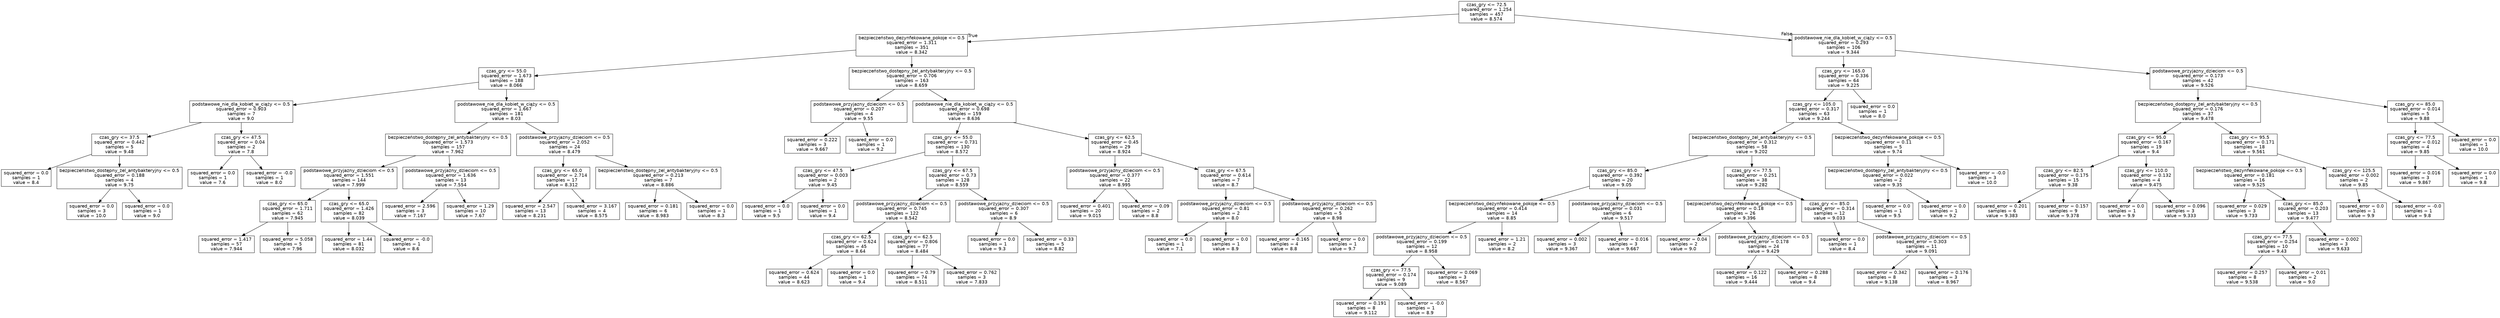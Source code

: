 digraph Tree {
node [shape=box, fontname="helvetica"] ;
edge [fontname="helvetica"] ;
0 [label="czas_gry <= 72.5\nsquared_error = 1.254\nsamples = 457\nvalue = 8.574"] ;
1 [label="bezpieczeństwo_dezynfekowane_pokoje <= 0.5\nsquared_error = 1.311\nsamples = 351\nvalue = 8.342"] ;
0 -> 1 [labeldistance=2.5, labelangle=45, headlabel="True"] ;
2 [label="czas_gry <= 55.0\nsquared_error = 1.673\nsamples = 188\nvalue = 8.066"] ;
1 -> 2 ;
3 [label="podstawowe_nie_dla_kobiet_w_ciąży <= 0.5\nsquared_error = 0.903\nsamples = 7\nvalue = 9.0"] ;
2 -> 3 ;
4 [label="czas_gry <= 37.5\nsquared_error = 0.442\nsamples = 5\nvalue = 9.48"] ;
3 -> 4 ;
5 [label="squared_error = 0.0\nsamples = 1\nvalue = 8.4"] ;
4 -> 5 ;
6 [label="bezpieczeństwo_dostępny_żel_antybakteryjny <= 0.5\nsquared_error = 0.188\nsamples = 4\nvalue = 9.75"] ;
4 -> 6 ;
7 [label="squared_error = 0.0\nsamples = 3\nvalue = 10.0"] ;
6 -> 7 ;
8 [label="squared_error = 0.0\nsamples = 1\nvalue = 9.0"] ;
6 -> 8 ;
9 [label="czas_gry <= 47.5\nsquared_error = 0.04\nsamples = 2\nvalue = 7.8"] ;
3 -> 9 ;
10 [label="squared_error = 0.0\nsamples = 1\nvalue = 7.6"] ;
9 -> 10 ;
11 [label="squared_error = -0.0\nsamples = 1\nvalue = 8.0"] ;
9 -> 11 ;
12 [label="podstawowe_nie_dla_kobiet_w_ciąży <= 0.5\nsquared_error = 1.667\nsamples = 181\nvalue = 8.03"] ;
2 -> 12 ;
13 [label="bezpieczeństwo_dostępny_żel_antybakteryjny <= 0.5\nsquared_error = 1.573\nsamples = 157\nvalue = 7.962"] ;
12 -> 13 ;
14 [label="podstawowe_przyjazny_dzieciom <= 0.5\nsquared_error = 1.551\nsamples = 144\nvalue = 7.999"] ;
13 -> 14 ;
15 [label="czas_gry <= 65.0\nsquared_error = 1.711\nsamples = 62\nvalue = 7.945"] ;
14 -> 15 ;
16 [label="squared_error = 1.417\nsamples = 57\nvalue = 7.944"] ;
15 -> 16 ;
17 [label="squared_error = 5.058\nsamples = 5\nvalue = 7.96"] ;
15 -> 17 ;
18 [label="czas_gry <= 65.0\nsquared_error = 1.426\nsamples = 82\nvalue = 8.039"] ;
14 -> 18 ;
19 [label="squared_error = 1.44\nsamples = 81\nvalue = 8.032"] ;
18 -> 19 ;
20 [label="squared_error = -0.0\nsamples = 1\nvalue = 8.6"] ;
18 -> 20 ;
21 [label="podstawowe_przyjazny_dzieciom <= 0.5\nsquared_error = 1.636\nsamples = 13\nvalue = 7.554"] ;
13 -> 21 ;
22 [label="squared_error = 2.596\nsamples = 3\nvalue = 7.167"] ;
21 -> 22 ;
23 [label="squared_error = 1.29\nsamples = 10\nvalue = 7.67"] ;
21 -> 23 ;
24 [label="podstawowe_przyjazny_dzieciom <= 0.5\nsquared_error = 2.052\nsamples = 24\nvalue = 8.479"] ;
12 -> 24 ;
25 [label="czas_gry <= 65.0\nsquared_error = 2.714\nsamples = 17\nvalue = 8.312"] ;
24 -> 25 ;
26 [label="squared_error = 2.547\nsamples = 13\nvalue = 8.231"] ;
25 -> 26 ;
27 [label="squared_error = 3.167\nsamples = 4\nvalue = 8.575"] ;
25 -> 27 ;
28 [label="bezpieczeństwo_dostępny_żel_antybakteryjny <= 0.5\nsquared_error = 0.213\nsamples = 7\nvalue = 8.886"] ;
24 -> 28 ;
29 [label="squared_error = 0.181\nsamples = 6\nvalue = 8.983"] ;
28 -> 29 ;
30 [label="squared_error = 0.0\nsamples = 1\nvalue = 8.3"] ;
28 -> 30 ;
31 [label="bezpieczeństwo_dostępny_żel_antybakteryjny <= 0.5\nsquared_error = 0.706\nsamples = 163\nvalue = 8.659"] ;
1 -> 31 ;
32 [label="podstawowe_przyjazny_dzieciom <= 0.5\nsquared_error = 0.207\nsamples = 4\nvalue = 9.55"] ;
31 -> 32 ;
33 [label="squared_error = 0.222\nsamples = 3\nvalue = 9.667"] ;
32 -> 33 ;
34 [label="squared_error = 0.0\nsamples = 1\nvalue = 9.2"] ;
32 -> 34 ;
35 [label="podstawowe_nie_dla_kobiet_w_ciąży <= 0.5\nsquared_error = 0.698\nsamples = 159\nvalue = 8.636"] ;
31 -> 35 ;
36 [label="czas_gry <= 55.0\nsquared_error = 0.731\nsamples = 130\nvalue = 8.572"] ;
35 -> 36 ;
37 [label="czas_gry <= 47.5\nsquared_error = 0.003\nsamples = 2\nvalue = 9.45"] ;
36 -> 37 ;
38 [label="squared_error = 0.0\nsamples = 1\nvalue = 9.5"] ;
37 -> 38 ;
39 [label="squared_error = 0.0\nsamples = 1\nvalue = 9.4"] ;
37 -> 39 ;
40 [label="czas_gry <= 67.5\nsquared_error = 0.73\nsamples = 128\nvalue = 8.559"] ;
36 -> 40 ;
41 [label="podstawowe_przyjazny_dzieciom <= 0.5\nsquared_error = 0.745\nsamples = 122\nvalue = 8.542"] ;
40 -> 41 ;
42 [label="czas_gry <= 62.5\nsquared_error = 0.624\nsamples = 45\nvalue = 8.64"] ;
41 -> 42 ;
43 [label="squared_error = 0.624\nsamples = 44\nvalue = 8.623"] ;
42 -> 43 ;
44 [label="squared_error = 0.0\nsamples = 1\nvalue = 9.4"] ;
42 -> 44 ;
45 [label="czas_gry <= 62.5\nsquared_error = 0.806\nsamples = 77\nvalue = 8.484"] ;
41 -> 45 ;
46 [label="squared_error = 0.79\nsamples = 74\nvalue = 8.511"] ;
45 -> 46 ;
47 [label="squared_error = 0.762\nsamples = 3\nvalue = 7.833"] ;
45 -> 47 ;
48 [label="podstawowe_przyjazny_dzieciom <= 0.5\nsquared_error = 0.307\nsamples = 6\nvalue = 8.9"] ;
40 -> 48 ;
49 [label="squared_error = 0.0\nsamples = 1\nvalue = 9.3"] ;
48 -> 49 ;
50 [label="squared_error = 0.33\nsamples = 5\nvalue = 8.82"] ;
48 -> 50 ;
51 [label="czas_gry <= 62.5\nsquared_error = 0.45\nsamples = 29\nvalue = 8.924"] ;
35 -> 51 ;
52 [label="podstawowe_przyjazny_dzieciom <= 0.5\nsquared_error = 0.377\nsamples = 22\nvalue = 8.995"] ;
51 -> 52 ;
53 [label="squared_error = 0.401\nsamples = 20\nvalue = 9.015"] ;
52 -> 53 ;
54 [label="squared_error = 0.09\nsamples = 2\nvalue = 8.8"] ;
52 -> 54 ;
55 [label="czas_gry <= 67.5\nsquared_error = 0.614\nsamples = 7\nvalue = 8.7"] ;
51 -> 55 ;
56 [label="podstawowe_przyjazny_dzieciom <= 0.5\nsquared_error = 0.81\nsamples = 2\nvalue = 8.0"] ;
55 -> 56 ;
57 [label="squared_error = 0.0\nsamples = 1\nvalue = 7.1"] ;
56 -> 57 ;
58 [label="squared_error = 0.0\nsamples = 1\nvalue = 8.9"] ;
56 -> 58 ;
59 [label="podstawowe_przyjazny_dzieciom <= 0.5\nsquared_error = 0.262\nsamples = 5\nvalue = 8.98"] ;
55 -> 59 ;
60 [label="squared_error = 0.165\nsamples = 4\nvalue = 8.8"] ;
59 -> 60 ;
61 [label="squared_error = 0.0\nsamples = 1\nvalue = 9.7"] ;
59 -> 61 ;
62 [label="podstawowe_nie_dla_kobiet_w_ciąży <= 0.5\nsquared_error = 0.293\nsamples = 106\nvalue = 9.344"] ;
0 -> 62 [labeldistance=2.5, labelangle=-45, headlabel="False"] ;
63 [label="czas_gry <= 165.0\nsquared_error = 0.336\nsamples = 64\nvalue = 9.225"] ;
62 -> 63 ;
64 [label="czas_gry <= 105.0\nsquared_error = 0.317\nsamples = 63\nvalue = 9.244"] ;
63 -> 64 ;
65 [label="bezpieczeństwo_dostępny_żel_antybakteryjny <= 0.5\nsquared_error = 0.312\nsamples = 58\nvalue = 9.202"] ;
64 -> 65 ;
66 [label="czas_gry <= 85.0\nsquared_error = 0.392\nsamples = 20\nvalue = 9.05"] ;
65 -> 66 ;
67 [label="bezpieczeństwo_dezynfekowane_pokoje <= 0.5\nsquared_error = 0.414\nsamples = 14\nvalue = 8.85"] ;
66 -> 67 ;
68 [label="podstawowe_przyjazny_dzieciom <= 0.5\nsquared_error = 0.199\nsamples = 12\nvalue = 8.958"] ;
67 -> 68 ;
69 [label="czas_gry <= 77.5\nsquared_error = 0.174\nsamples = 9\nvalue = 9.089"] ;
68 -> 69 ;
70 [label="squared_error = 0.191\nsamples = 8\nvalue = 9.112"] ;
69 -> 70 ;
71 [label="squared_error = -0.0\nsamples = 1\nvalue = 8.9"] ;
69 -> 71 ;
72 [label="squared_error = 0.069\nsamples = 3\nvalue = 8.567"] ;
68 -> 72 ;
73 [label="squared_error = 1.21\nsamples = 2\nvalue = 8.2"] ;
67 -> 73 ;
74 [label="podstawowe_przyjazny_dzieciom <= 0.5\nsquared_error = 0.031\nsamples = 6\nvalue = 9.517"] ;
66 -> 74 ;
75 [label="squared_error = 0.002\nsamples = 3\nvalue = 9.367"] ;
74 -> 75 ;
76 [label="squared_error = 0.016\nsamples = 3\nvalue = 9.667"] ;
74 -> 76 ;
77 [label="czas_gry <= 77.5\nsquared_error = 0.251\nsamples = 38\nvalue = 9.282"] ;
65 -> 77 ;
78 [label="bezpieczeństwo_dezynfekowane_pokoje <= 0.5\nsquared_error = 0.18\nsamples = 26\nvalue = 9.396"] ;
77 -> 78 ;
79 [label="squared_error = 0.04\nsamples = 2\nvalue = 9.0"] ;
78 -> 79 ;
80 [label="podstawowe_przyjazny_dzieciom <= 0.5\nsquared_error = 0.178\nsamples = 24\nvalue = 9.429"] ;
78 -> 80 ;
81 [label="squared_error = 0.122\nsamples = 16\nvalue = 9.444"] ;
80 -> 81 ;
82 [label="squared_error = 0.288\nsamples = 8\nvalue = 9.4"] ;
80 -> 82 ;
83 [label="czas_gry <= 85.0\nsquared_error = 0.314\nsamples = 12\nvalue = 9.033"] ;
77 -> 83 ;
84 [label="squared_error = 0.0\nsamples = 1\nvalue = 8.4"] ;
83 -> 84 ;
85 [label="podstawowe_przyjazny_dzieciom <= 0.5\nsquared_error = 0.303\nsamples = 11\nvalue = 9.091"] ;
83 -> 85 ;
86 [label="squared_error = 0.342\nsamples = 8\nvalue = 9.138"] ;
85 -> 86 ;
87 [label="squared_error = 0.176\nsamples = 3\nvalue = 8.967"] ;
85 -> 87 ;
88 [label="bezpieczeństwo_dezynfekowane_pokoje <= 0.5\nsquared_error = 0.11\nsamples = 5\nvalue = 9.74"] ;
64 -> 88 ;
89 [label="bezpieczeństwo_dostępny_żel_antybakteryjny <= 0.5\nsquared_error = 0.022\nsamples = 2\nvalue = 9.35"] ;
88 -> 89 ;
90 [label="squared_error = 0.0\nsamples = 1\nvalue = 9.5"] ;
89 -> 90 ;
91 [label="squared_error = 0.0\nsamples = 1\nvalue = 9.2"] ;
89 -> 91 ;
92 [label="squared_error = -0.0\nsamples = 3\nvalue = 10.0"] ;
88 -> 92 ;
93 [label="squared_error = 0.0\nsamples = 1\nvalue = 8.0"] ;
63 -> 93 ;
94 [label="podstawowe_przyjazny_dzieciom <= 0.5\nsquared_error = 0.173\nsamples = 42\nvalue = 9.526"] ;
62 -> 94 ;
95 [label="bezpieczeństwo_dostępny_żel_antybakteryjny <= 0.5\nsquared_error = 0.176\nsamples = 37\nvalue = 9.478"] ;
94 -> 95 ;
96 [label="czas_gry <= 95.0\nsquared_error = 0.167\nsamples = 19\nvalue = 9.4"] ;
95 -> 96 ;
97 [label="czas_gry <= 82.5\nsquared_error = 0.175\nsamples = 15\nvalue = 9.38"] ;
96 -> 97 ;
98 [label="squared_error = 0.201\nsamples = 6\nvalue = 9.383"] ;
97 -> 98 ;
99 [label="squared_error = 0.157\nsamples = 9\nvalue = 9.378"] ;
97 -> 99 ;
100 [label="czas_gry <= 110.0\nsquared_error = 0.132\nsamples = 4\nvalue = 9.475"] ;
96 -> 100 ;
101 [label="squared_error = 0.0\nsamples = 1\nvalue = 9.9"] ;
100 -> 101 ;
102 [label="squared_error = 0.096\nsamples = 3\nvalue = 9.333"] ;
100 -> 102 ;
103 [label="czas_gry <= 95.5\nsquared_error = 0.171\nsamples = 18\nvalue = 9.561"] ;
95 -> 103 ;
104 [label="bezpieczeństwo_dezynfekowane_pokoje <= 0.5\nsquared_error = 0.181\nsamples = 16\nvalue = 9.525"] ;
103 -> 104 ;
105 [label="squared_error = 0.029\nsamples = 3\nvalue = 9.733"] ;
104 -> 105 ;
106 [label="czas_gry <= 85.0\nsquared_error = 0.203\nsamples = 13\nvalue = 9.477"] ;
104 -> 106 ;
107 [label="czas_gry <= 77.5\nsquared_error = 0.254\nsamples = 10\nvalue = 9.43"] ;
106 -> 107 ;
108 [label="squared_error = 0.257\nsamples = 8\nvalue = 9.538"] ;
107 -> 108 ;
109 [label="squared_error = 0.01\nsamples = 2\nvalue = 9.0"] ;
107 -> 109 ;
110 [label="squared_error = 0.002\nsamples = 3\nvalue = 9.633"] ;
106 -> 110 ;
111 [label="czas_gry <= 125.5\nsquared_error = 0.002\nsamples = 2\nvalue = 9.85"] ;
103 -> 111 ;
112 [label="squared_error = 0.0\nsamples = 1\nvalue = 9.9"] ;
111 -> 112 ;
113 [label="squared_error = -0.0\nsamples = 1\nvalue = 9.8"] ;
111 -> 113 ;
114 [label="czas_gry <= 85.0\nsquared_error = 0.014\nsamples = 5\nvalue = 9.88"] ;
94 -> 114 ;
115 [label="czas_gry <= 77.5\nsquared_error = 0.012\nsamples = 4\nvalue = 9.85"] ;
114 -> 115 ;
116 [label="squared_error = 0.016\nsamples = 3\nvalue = 9.867"] ;
115 -> 116 ;
117 [label="squared_error = 0.0\nsamples = 1\nvalue = 9.8"] ;
115 -> 117 ;
118 [label="squared_error = 0.0\nsamples = 1\nvalue = 10.0"] ;
114 -> 118 ;
}